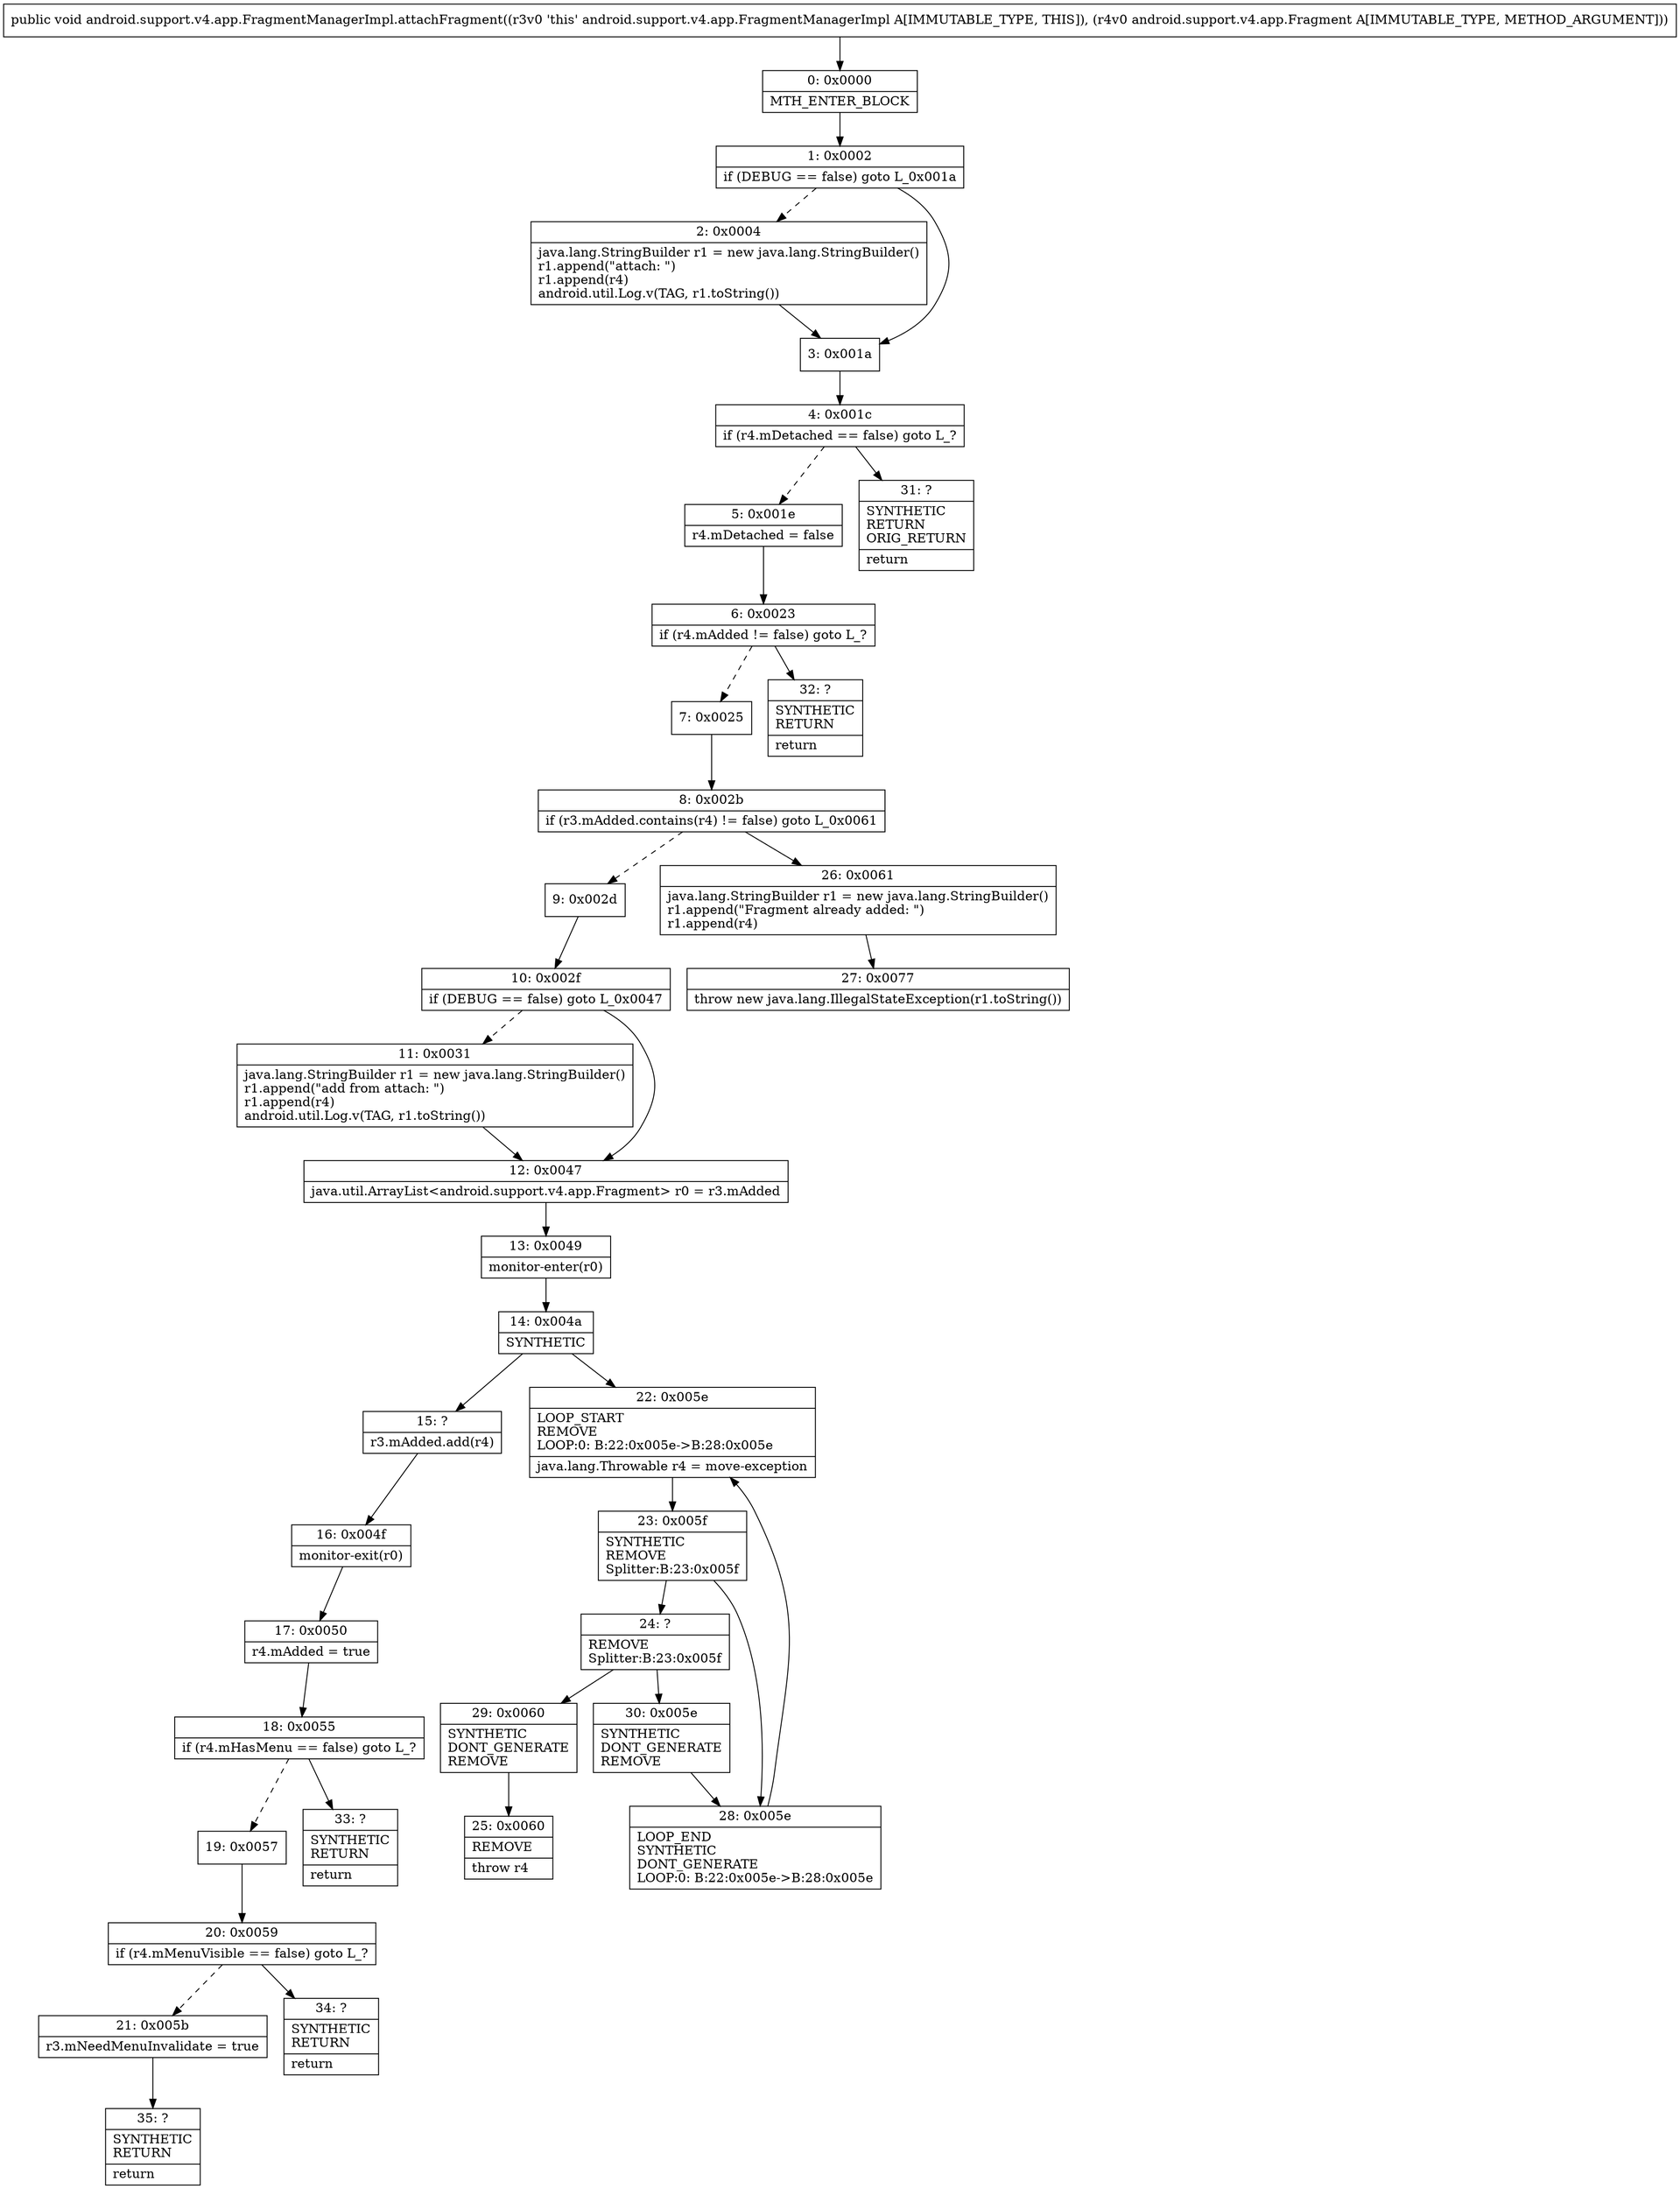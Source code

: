 digraph "CFG forandroid.support.v4.app.FragmentManagerImpl.attachFragment(Landroid\/support\/v4\/app\/Fragment;)V" {
Node_0 [shape=record,label="{0\:\ 0x0000|MTH_ENTER_BLOCK\l}"];
Node_1 [shape=record,label="{1\:\ 0x0002|if (DEBUG == false) goto L_0x001a\l}"];
Node_2 [shape=record,label="{2\:\ 0x0004|java.lang.StringBuilder r1 = new java.lang.StringBuilder()\lr1.append(\"attach: \")\lr1.append(r4)\landroid.util.Log.v(TAG, r1.toString())\l}"];
Node_3 [shape=record,label="{3\:\ 0x001a}"];
Node_4 [shape=record,label="{4\:\ 0x001c|if (r4.mDetached == false) goto L_?\l}"];
Node_5 [shape=record,label="{5\:\ 0x001e|r4.mDetached = false\l}"];
Node_6 [shape=record,label="{6\:\ 0x0023|if (r4.mAdded != false) goto L_?\l}"];
Node_7 [shape=record,label="{7\:\ 0x0025}"];
Node_8 [shape=record,label="{8\:\ 0x002b|if (r3.mAdded.contains(r4) != false) goto L_0x0061\l}"];
Node_9 [shape=record,label="{9\:\ 0x002d}"];
Node_10 [shape=record,label="{10\:\ 0x002f|if (DEBUG == false) goto L_0x0047\l}"];
Node_11 [shape=record,label="{11\:\ 0x0031|java.lang.StringBuilder r1 = new java.lang.StringBuilder()\lr1.append(\"add from attach: \")\lr1.append(r4)\landroid.util.Log.v(TAG, r1.toString())\l}"];
Node_12 [shape=record,label="{12\:\ 0x0047|java.util.ArrayList\<android.support.v4.app.Fragment\> r0 = r3.mAdded\l}"];
Node_13 [shape=record,label="{13\:\ 0x0049|monitor\-enter(r0)\l}"];
Node_14 [shape=record,label="{14\:\ 0x004a|SYNTHETIC\l}"];
Node_15 [shape=record,label="{15\:\ ?|r3.mAdded.add(r4)\l}"];
Node_16 [shape=record,label="{16\:\ 0x004f|monitor\-exit(r0)\l}"];
Node_17 [shape=record,label="{17\:\ 0x0050|r4.mAdded = true\l}"];
Node_18 [shape=record,label="{18\:\ 0x0055|if (r4.mHasMenu == false) goto L_?\l}"];
Node_19 [shape=record,label="{19\:\ 0x0057}"];
Node_20 [shape=record,label="{20\:\ 0x0059|if (r4.mMenuVisible == false) goto L_?\l}"];
Node_21 [shape=record,label="{21\:\ 0x005b|r3.mNeedMenuInvalidate = true\l}"];
Node_22 [shape=record,label="{22\:\ 0x005e|LOOP_START\lREMOVE\lLOOP:0: B:22:0x005e\-\>B:28:0x005e\l|java.lang.Throwable r4 = move\-exception\l}"];
Node_23 [shape=record,label="{23\:\ 0x005f|SYNTHETIC\lREMOVE\lSplitter:B:23:0x005f\l}"];
Node_24 [shape=record,label="{24\:\ ?|REMOVE\lSplitter:B:23:0x005f\l}"];
Node_25 [shape=record,label="{25\:\ 0x0060|REMOVE\l|throw r4\l}"];
Node_26 [shape=record,label="{26\:\ 0x0061|java.lang.StringBuilder r1 = new java.lang.StringBuilder()\lr1.append(\"Fragment already added: \")\lr1.append(r4)\l}"];
Node_27 [shape=record,label="{27\:\ 0x0077|throw new java.lang.IllegalStateException(r1.toString())\l}"];
Node_28 [shape=record,label="{28\:\ 0x005e|LOOP_END\lSYNTHETIC\lDONT_GENERATE\lLOOP:0: B:22:0x005e\-\>B:28:0x005e\l}"];
Node_29 [shape=record,label="{29\:\ 0x0060|SYNTHETIC\lDONT_GENERATE\lREMOVE\l}"];
Node_30 [shape=record,label="{30\:\ 0x005e|SYNTHETIC\lDONT_GENERATE\lREMOVE\l}"];
Node_31 [shape=record,label="{31\:\ ?|SYNTHETIC\lRETURN\lORIG_RETURN\l|return\l}"];
Node_32 [shape=record,label="{32\:\ ?|SYNTHETIC\lRETURN\l|return\l}"];
Node_33 [shape=record,label="{33\:\ ?|SYNTHETIC\lRETURN\l|return\l}"];
Node_34 [shape=record,label="{34\:\ ?|SYNTHETIC\lRETURN\l|return\l}"];
Node_35 [shape=record,label="{35\:\ ?|SYNTHETIC\lRETURN\l|return\l}"];
MethodNode[shape=record,label="{public void android.support.v4.app.FragmentManagerImpl.attachFragment((r3v0 'this' android.support.v4.app.FragmentManagerImpl A[IMMUTABLE_TYPE, THIS]), (r4v0 android.support.v4.app.Fragment A[IMMUTABLE_TYPE, METHOD_ARGUMENT])) }"];
MethodNode -> Node_0;
Node_0 -> Node_1;
Node_1 -> Node_2[style=dashed];
Node_1 -> Node_3;
Node_2 -> Node_3;
Node_3 -> Node_4;
Node_4 -> Node_5[style=dashed];
Node_4 -> Node_31;
Node_5 -> Node_6;
Node_6 -> Node_7[style=dashed];
Node_6 -> Node_32;
Node_7 -> Node_8;
Node_8 -> Node_9[style=dashed];
Node_8 -> Node_26;
Node_9 -> Node_10;
Node_10 -> Node_11[style=dashed];
Node_10 -> Node_12;
Node_11 -> Node_12;
Node_12 -> Node_13;
Node_13 -> Node_14;
Node_14 -> Node_15;
Node_14 -> Node_22;
Node_15 -> Node_16;
Node_16 -> Node_17;
Node_17 -> Node_18;
Node_18 -> Node_19[style=dashed];
Node_18 -> Node_33;
Node_19 -> Node_20;
Node_20 -> Node_21[style=dashed];
Node_20 -> Node_34;
Node_21 -> Node_35;
Node_22 -> Node_23;
Node_23 -> Node_24;
Node_23 -> Node_28;
Node_24 -> Node_29;
Node_24 -> Node_30;
Node_26 -> Node_27;
Node_28 -> Node_22;
Node_29 -> Node_25;
Node_30 -> Node_28;
}

